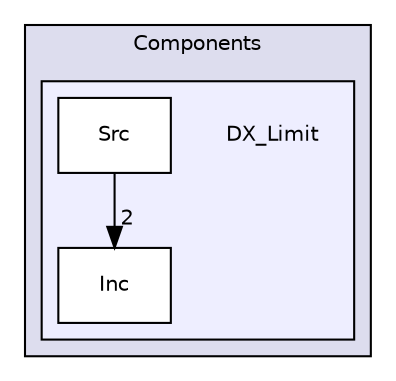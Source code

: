 digraph "/home/krzy5z70f/Documents/Semestr_5/SM_laboratoria/RWACS/STM32_firmware/Components/DX_Limit" {
  compound=true
  node [ fontsize="10", fontname="Helvetica"];
  edge [ labelfontsize="10", labelfontname="Helvetica"];
  subgraph clusterdir_51c6471e9ff1fde0f9aea20ca817e4f0 {
    graph [ bgcolor="#ddddee", pencolor="black", label="Components" fontname="Helvetica", fontsize="10", URL="dir_51c6471e9ff1fde0f9aea20ca817e4f0.html"]
  subgraph clusterdir_928092169d55f78668dc2695cf176ab7 {
    graph [ bgcolor="#eeeeff", pencolor="black", label="" URL="dir_928092169d55f78668dc2695cf176ab7.html"];
    dir_928092169d55f78668dc2695cf176ab7 [shape=plaintext label="DX_Limit"];
  dir_72159bcc5201b8290021e6d32003db27 [shape=box label="Inc" fillcolor="white" style="filled" URL="dir_72159bcc5201b8290021e6d32003db27.html"];
  dir_4c03910ffdcf7265127432dbf6173c62 [shape=box label="Src" fillcolor="white" style="filled" URL="dir_4c03910ffdcf7265127432dbf6173c62.html"];
  }
  }
  dir_4c03910ffdcf7265127432dbf6173c62->dir_72159bcc5201b8290021e6d32003db27 [headlabel="2", labeldistance=1.5 headhref="dir_000007_000006.html"];
}
